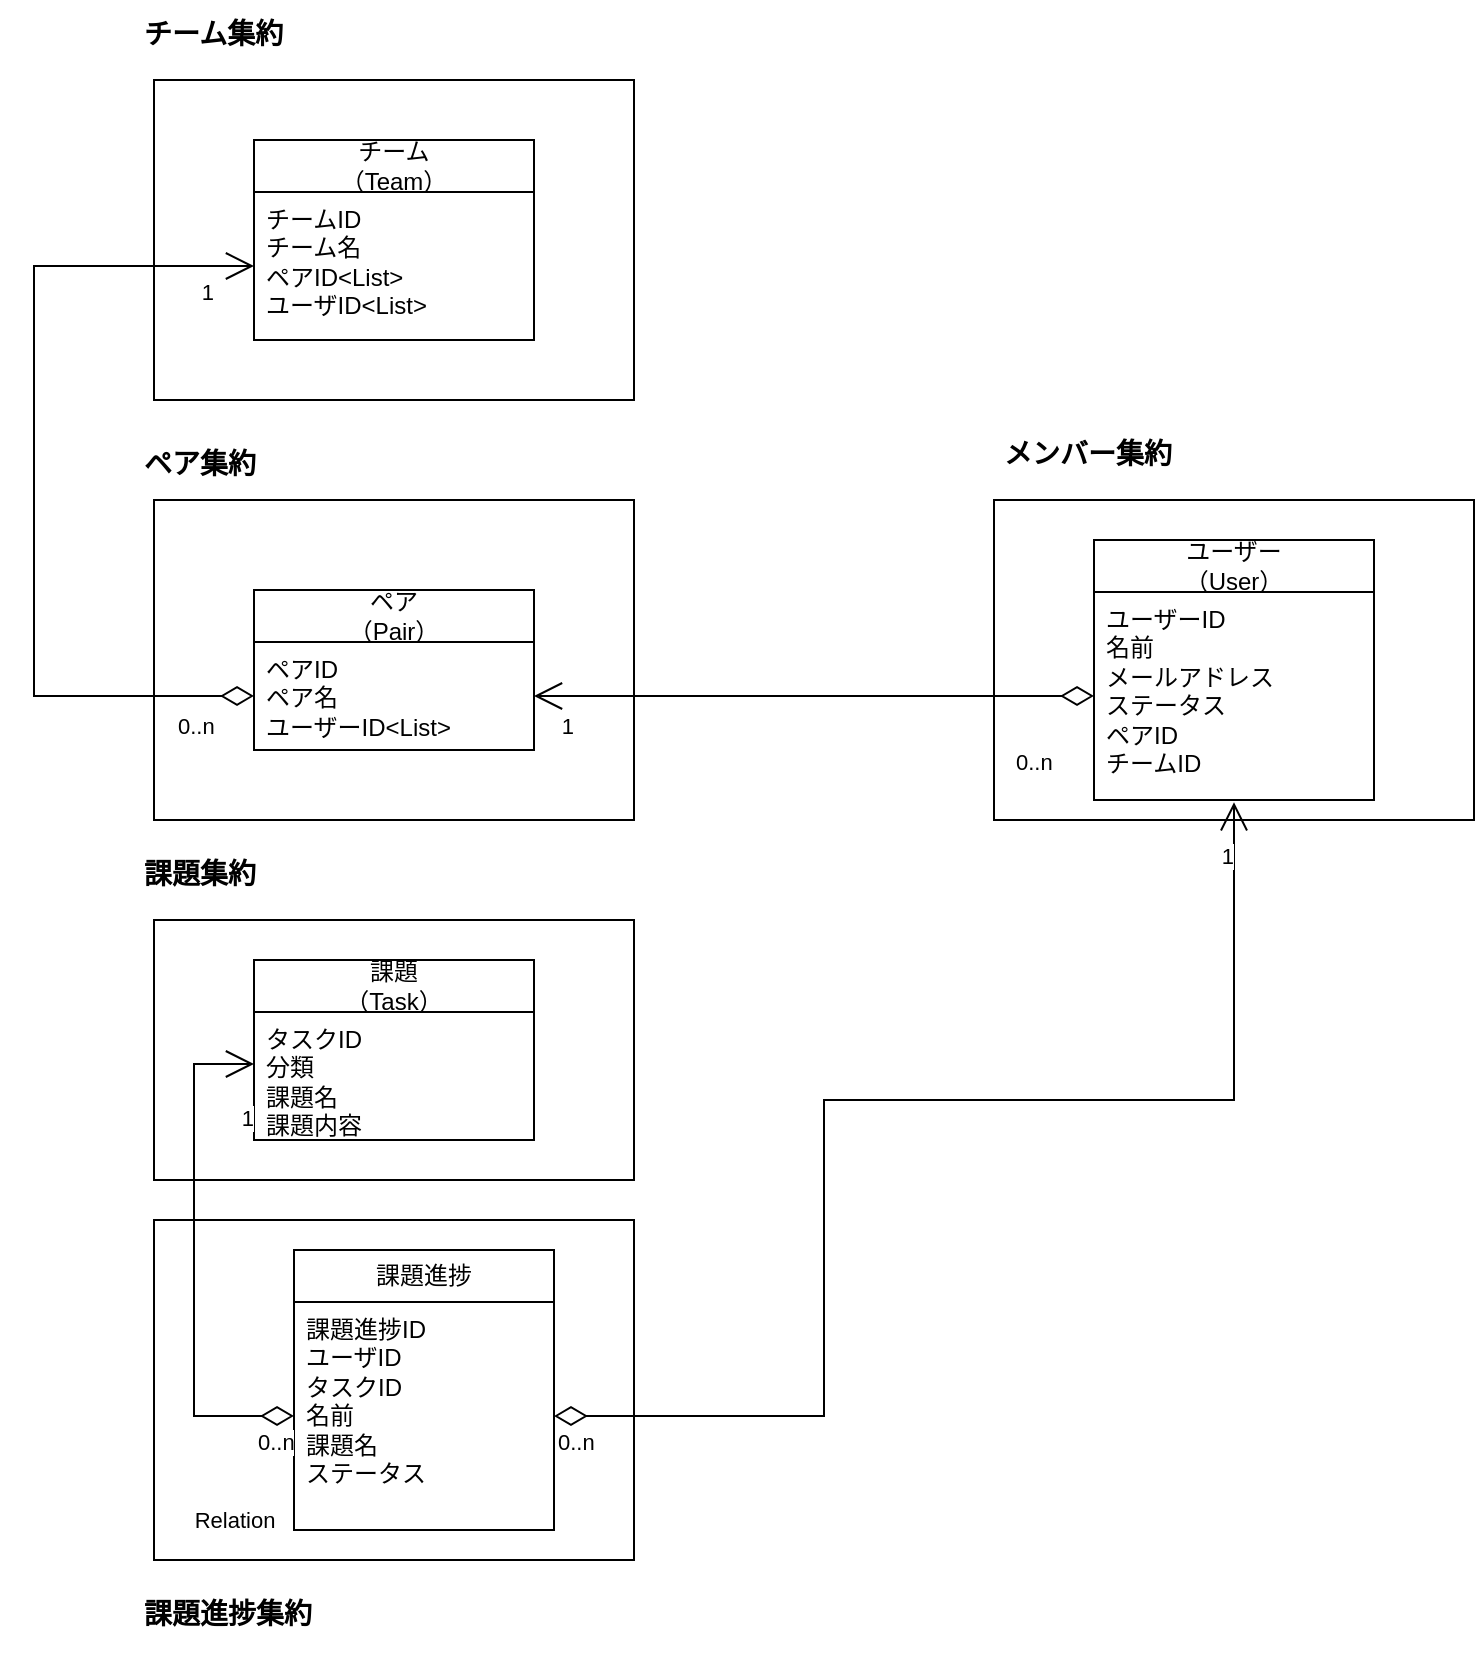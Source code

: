 <mxfile version="21.2.1" type="device" pages="2">
  <diagram name="ページ1" id="igj02TmAoY4Bnot_ovFB">
    <mxGraphModel dx="1194" dy="1843" grid="1" gridSize="10" guides="1" tooltips="1" connect="1" arrows="1" fold="1" page="1" pageScale="1" pageWidth="827" pageHeight="1169" math="0" shadow="0">
      <root>
        <mxCell id="0" />
        <mxCell id="1" parent="0" />
        <mxCell id="EEhwz7VArtqCITe4Tplz-1" value="" style="rounded=0;whiteSpace=wrap;html=1;" parent="1" vertex="1">
          <mxGeometry x="90" y="-510" width="240" height="170" as="geometry" />
        </mxCell>
        <mxCell id="_-Awk-GLsvXbPv-UONSr-7" value="" style="rounded=0;whiteSpace=wrap;html=1;" parent="1" vertex="1">
          <mxGeometry x="510" y="-870" width="240" height="160" as="geometry" />
        </mxCell>
        <mxCell id="_-Awk-GLsvXbPv-UONSr-5" value="" style="rounded=0;whiteSpace=wrap;html=1;" parent="1" vertex="1">
          <mxGeometry x="90" y="-660" width="240" height="130" as="geometry" />
        </mxCell>
        <mxCell id="_-Awk-GLsvXbPv-UONSr-3" value="" style="rounded=0;whiteSpace=wrap;html=1;" parent="1" vertex="1">
          <mxGeometry x="90" y="-1080" width="240" height="160" as="geometry" />
        </mxCell>
        <mxCell id="_-Awk-GLsvXbPv-UONSr-1" value="" style="rounded=0;whiteSpace=wrap;html=1;" parent="1" vertex="1">
          <mxGeometry x="90" y="-870" width="240" height="160" as="geometry" />
        </mxCell>
        <mxCell id="GQ_BxSRCEvURSCjZHIDy-1" value="ユーザー&lt;br&gt;（User）" style="swimlane;fontStyle=0;childLayout=stackLayout;horizontal=1;startSize=26;fillColor=none;horizontalStack=0;resizeParent=1;resizeParentMax=0;resizeLast=0;collapsible=1;marginBottom=0;whiteSpace=wrap;html=1;align=center;" parent="1" vertex="1">
          <mxGeometry x="560" y="-850" width="140" height="130" as="geometry" />
        </mxCell>
        <mxCell id="GQ_BxSRCEvURSCjZHIDy-2" value="ユーザーID&lt;br&gt;名前&lt;br&gt;メールアドレス&lt;br&gt;ステータス&lt;br&gt;ペアID&lt;br&gt;チームID" style="text;strokeColor=none;fillColor=none;align=left;verticalAlign=top;spacingLeft=4;spacingRight=4;overflow=hidden;rotatable=0;points=[[0,0.5],[1,0.5]];portConstraint=eastwest;whiteSpace=wrap;html=1;" parent="GQ_BxSRCEvURSCjZHIDy-1" vertex="1">
          <mxGeometry y="26" width="140" height="104" as="geometry" />
        </mxCell>
        <mxCell id="GQ_BxSRCEvURSCjZHIDy-9" value="ペア&lt;br&gt;（Pair）" style="swimlane;fontStyle=0;childLayout=stackLayout;horizontal=1;startSize=26;fillColor=none;horizontalStack=0;resizeParent=1;resizeParentMax=0;resizeLast=0;collapsible=1;marginBottom=0;whiteSpace=wrap;html=1;align=center;" parent="1" vertex="1">
          <mxGeometry x="140" y="-825" width="140" height="80" as="geometry" />
        </mxCell>
        <mxCell id="GQ_BxSRCEvURSCjZHIDy-10" value="ペアID&lt;br&gt;ペア名&lt;br&gt;ユーザーID&amp;lt;List&amp;gt;" style="text;strokeColor=none;fillColor=none;align=left;verticalAlign=top;spacingLeft=4;spacingRight=4;overflow=hidden;rotatable=0;points=[[0,0.5],[1,0.5]];portConstraint=eastwest;whiteSpace=wrap;html=1;" parent="GQ_BxSRCEvURSCjZHIDy-9" vertex="1">
          <mxGeometry y="26" width="140" height="54" as="geometry" />
        </mxCell>
        <mxCell id="GQ_BxSRCEvURSCjZHIDy-11" value="チーム&lt;br&gt;（Team）" style="swimlane;fontStyle=0;childLayout=stackLayout;horizontal=1;startSize=26;fillColor=none;horizontalStack=0;resizeParent=1;resizeParentMax=0;resizeLast=0;collapsible=1;marginBottom=0;whiteSpace=wrap;html=1;align=center;" parent="1" vertex="1">
          <mxGeometry x="140" y="-1050" width="140" height="100" as="geometry" />
        </mxCell>
        <mxCell id="GQ_BxSRCEvURSCjZHIDy-12" value="チームID&lt;br&gt;チーム名&lt;br&gt;ペアID&amp;lt;List&amp;gt;&lt;br&gt;ユーザID&amp;lt;List&amp;gt;" style="text;strokeColor=none;fillColor=none;align=left;verticalAlign=top;spacingLeft=4;spacingRight=4;overflow=hidden;rotatable=0;points=[[0,0.5],[1,0.5]];portConstraint=eastwest;whiteSpace=wrap;html=1;" parent="GQ_BxSRCEvURSCjZHIDy-11" vertex="1">
          <mxGeometry y="26" width="140" height="74" as="geometry" />
        </mxCell>
        <mxCell id="GQ_BxSRCEvURSCjZHIDy-13" value="課題&lt;br&gt;（Task）" style="swimlane;fontStyle=0;childLayout=stackLayout;horizontal=1;startSize=26;fillColor=none;horizontalStack=0;resizeParent=1;resizeParentMax=0;resizeLast=0;collapsible=1;marginBottom=0;whiteSpace=wrap;html=1;align=center;" parent="1" vertex="1">
          <mxGeometry x="140" y="-640" width="140" height="90" as="geometry" />
        </mxCell>
        <mxCell id="GQ_BxSRCEvURSCjZHIDy-14" value="タスクID&lt;br&gt;分類&lt;br&gt;課題名&lt;br&gt;課題内容" style="text;strokeColor=none;fillColor=none;align=left;verticalAlign=top;spacingLeft=4;spacingRight=4;overflow=hidden;rotatable=0;points=[[0,0.5],[1,0.5]];portConstraint=eastwest;whiteSpace=wrap;html=1;" parent="GQ_BxSRCEvURSCjZHIDy-13" vertex="1">
          <mxGeometry y="26" width="140" height="64" as="geometry" />
        </mxCell>
        <mxCell id="F4fhkay_HacwlURnPDel-1" value="課題進捗" style="swimlane;fontStyle=0;childLayout=stackLayout;horizontal=1;startSize=26;fillColor=none;horizontalStack=0;resizeParent=1;resizeParentMax=0;resizeLast=0;collapsible=1;marginBottom=0;whiteSpace=wrap;html=1;align=center;" parent="1" vertex="1">
          <mxGeometry x="160" y="-495" width="130" height="140" as="geometry" />
        </mxCell>
        <mxCell id="F4fhkay_HacwlURnPDel-2" value="課題進捗ID&lt;br&gt;ユーザID&lt;br&gt;タスクID&lt;br&gt;名前&lt;br&gt;課題名&lt;br&gt;ステータス" style="text;strokeColor=none;fillColor=none;align=left;verticalAlign=top;spacingLeft=4;spacingRight=4;overflow=hidden;rotatable=0;points=[[0,0.5],[1,0.5]];portConstraint=eastwest;whiteSpace=wrap;html=1;" parent="F4fhkay_HacwlURnPDel-1" vertex="1">
          <mxGeometry y="26" width="130" height="114" as="geometry" />
        </mxCell>
        <mxCell id="RBhCMCIcIr0PxwT3AeKr-3" value="Relation" style="endArrow=open;html=1;endSize=12;startArrow=diamondThin;startSize=14;startFill=0;edgeStyle=orthogonalEdgeStyle;rounded=0;exitX=0;exitY=0.5;exitDx=0;exitDy=0;" parent="1" source="F4fhkay_HacwlURnPDel-2" edge="1">
          <mxGeometry x="-1" y="35" relative="1" as="geometry">
            <mxPoint x="450" y="-749" as="sourcePoint" />
            <mxPoint x="140" y="-588" as="targetPoint" />
            <mxPoint x="-30" y="17" as="offset" />
            <Array as="points">
              <mxPoint x="110" y="-412" />
              <mxPoint x="110" y="-588" />
            </Array>
          </mxGeometry>
        </mxCell>
        <mxCell id="RBhCMCIcIr0PxwT3AeKr-4" value="0..n" style="edgeLabel;resizable=0;html=1;align=left;verticalAlign=top;" parent="RBhCMCIcIr0PxwT3AeKr-3" connectable="0" vertex="1">
          <mxGeometry x="-1" relative="1" as="geometry">
            <mxPoint x="-20" as="offset" />
          </mxGeometry>
        </mxCell>
        <mxCell id="RBhCMCIcIr0PxwT3AeKr-5" value="1" style="edgeLabel;resizable=0;html=1;align=right;verticalAlign=top;" parent="RBhCMCIcIr0PxwT3AeKr-3" connectable="0" vertex="1">
          <mxGeometry x="1" relative="1" as="geometry">
            <mxPoint y="14" as="offset" />
          </mxGeometry>
        </mxCell>
        <mxCell id="F4fhkay_HacwlURnPDel-3" value="" style="endArrow=open;html=1;endSize=12;startArrow=diamondThin;startSize=14;startFill=0;edgeStyle=orthogonalEdgeStyle;rounded=0;exitX=1;exitY=0.5;exitDx=0;exitDy=0;entryX=0.5;entryY=1.011;entryDx=0;entryDy=0;entryPerimeter=0;" parent="1" source="F4fhkay_HacwlURnPDel-2" target="GQ_BxSRCEvURSCjZHIDy-2" edge="1">
          <mxGeometry relative="1" as="geometry">
            <mxPoint x="461" y="-723" as="sourcePoint" />
            <mxPoint x="330" y="-732" as="targetPoint" />
            <mxPoint as="offset" />
            <Array as="points">
              <mxPoint x="425" y="-412" />
              <mxPoint x="425" y="-570" />
              <mxPoint x="630" y="-570" />
            </Array>
          </mxGeometry>
        </mxCell>
        <mxCell id="F4fhkay_HacwlURnPDel-4" value="0..n" style="edgeLabel;resizable=0;html=1;align=left;verticalAlign=top;" parent="F4fhkay_HacwlURnPDel-3" connectable="0" vertex="1">
          <mxGeometry x="-1" relative="1" as="geometry" />
        </mxCell>
        <mxCell id="F4fhkay_HacwlURnPDel-5" value="1" style="edgeLabel;resizable=0;html=1;align=right;verticalAlign=top;" parent="F4fhkay_HacwlURnPDel-3" connectable="0" vertex="1">
          <mxGeometry x="1" relative="1" as="geometry">
            <mxPoint y="14" as="offset" />
          </mxGeometry>
        </mxCell>
        <mxCell id="_-Awk-GLsvXbPv-UONSr-2" value="&lt;h1 style=&quot;font-size: 14px;&quot;&gt;チーム集約&lt;/h1&gt;" style="text;html=1;strokeColor=none;fillColor=none;spacing=5;spacingTop=-20;whiteSpace=wrap;overflow=hidden;rounded=0;fontSize=14;" parent="1" vertex="1">
          <mxGeometry x="80" y="-1110" width="190" height="30" as="geometry" />
        </mxCell>
        <mxCell id="_-Awk-GLsvXbPv-UONSr-4" value="&lt;h1 style=&quot;font-size: 14px;&quot;&gt;ペア集約&lt;/h1&gt;" style="text;html=1;strokeColor=none;fillColor=none;spacing=5;spacingTop=-20;whiteSpace=wrap;overflow=hidden;rounded=0;fontSize=14;" parent="1" vertex="1">
          <mxGeometry x="80" y="-895" width="190" height="30" as="geometry" />
        </mxCell>
        <mxCell id="_-Awk-GLsvXbPv-UONSr-6" value="&lt;h1 style=&quot;font-size: 14px;&quot;&gt;課題集約&lt;/h1&gt;" style="text;html=1;strokeColor=none;fillColor=none;spacing=5;spacingTop=-20;whiteSpace=wrap;overflow=hidden;rounded=0;fontSize=14;" parent="1" vertex="1">
          <mxGeometry x="80" y="-690" width="190" height="30" as="geometry" />
        </mxCell>
        <mxCell id="_-Awk-GLsvXbPv-UONSr-9" value="&lt;h1 style=&quot;font-size: 14px;&quot;&gt;メンバー集約&lt;/h1&gt;" style="text;html=1;strokeColor=none;fillColor=none;spacing=5;spacingTop=-20;whiteSpace=wrap;overflow=hidden;rounded=0;fontSize=14;" parent="1" vertex="1">
          <mxGeometry x="510" y="-900" width="190" height="30" as="geometry" />
        </mxCell>
        <mxCell id="_-Awk-GLsvXbPv-UONSr-28" value="" style="endArrow=open;html=1;endSize=12;startArrow=diamondThin;startSize=14;startFill=0;edgeStyle=orthogonalEdgeStyle;rounded=0;entryX=0;entryY=0.5;entryDx=0;entryDy=0;" parent="1" source="GQ_BxSRCEvURSCjZHIDy-10" target="GQ_BxSRCEvURSCjZHIDy-12" edge="1">
          <mxGeometry relative="1" as="geometry">
            <mxPoint y="-810" as="sourcePoint" />
            <mxPoint x="100" y="-1020.5" as="targetPoint" />
            <Array as="points">
              <mxPoint x="30" y="-772" />
              <mxPoint x="30" y="-987" />
            </Array>
          </mxGeometry>
        </mxCell>
        <mxCell id="_-Awk-GLsvXbPv-UONSr-29" value="0..n" style="edgeLabel;resizable=0;html=1;align=left;verticalAlign=top;" parent="_-Awk-GLsvXbPv-UONSr-28" connectable="0" vertex="1">
          <mxGeometry x="-1" relative="1" as="geometry">
            <mxPoint x="-40" y="2" as="offset" />
          </mxGeometry>
        </mxCell>
        <mxCell id="_-Awk-GLsvXbPv-UONSr-30" value="1" style="edgeLabel;resizable=0;html=1;align=right;verticalAlign=top;" parent="_-Awk-GLsvXbPv-UONSr-28" connectable="0" vertex="1">
          <mxGeometry x="1" relative="1" as="geometry">
            <mxPoint x="-20" as="offset" />
          </mxGeometry>
        </mxCell>
        <mxCell id="_-Awk-GLsvXbPv-UONSr-31" value="" style="endArrow=open;html=1;endSize=12;startArrow=diamondThin;startSize=14;startFill=0;edgeStyle=orthogonalEdgeStyle;rounded=0;entryX=1;entryY=0.5;entryDx=0;entryDy=0;exitX=0;exitY=0.5;exitDx=0;exitDy=0;" parent="1" source="GQ_BxSRCEvURSCjZHIDy-2" target="GQ_BxSRCEvURSCjZHIDy-10" edge="1">
          <mxGeometry relative="1" as="geometry">
            <mxPoint x="400" y="-675.5" as="sourcePoint" />
            <mxPoint x="560" y="-675.5" as="targetPoint" />
            <Array as="points">
              <mxPoint x="280" y="-772" />
            </Array>
          </mxGeometry>
        </mxCell>
        <mxCell id="_-Awk-GLsvXbPv-UONSr-33" value="1" style="edgeLabel;resizable=0;html=1;align=right;verticalAlign=top;" parent="_-Awk-GLsvXbPv-UONSr-31" connectable="0" vertex="1">
          <mxGeometry x="1" relative="1" as="geometry">
            <mxPoint x="20" y="2" as="offset" />
          </mxGeometry>
        </mxCell>
        <mxCell id="EEhwz7VArtqCITe4Tplz-2" value="&lt;h1 style=&quot;font-size: 14px;&quot;&gt;課題進捗集約&lt;/h1&gt;" style="text;html=1;strokeColor=none;fillColor=none;spacing=5;spacingTop=-20;whiteSpace=wrap;overflow=hidden;rounded=0;fontSize=14;" parent="1" vertex="1">
          <mxGeometry x="80" y="-320" width="190" height="30" as="geometry" />
        </mxCell>
        <mxCell id="w49LGK5BrzQhAfHKFfca-1" value="0..n" style="edgeLabel;resizable=0;html=1;align=left;verticalAlign=top;" parent="1" connectable="0" vertex="1">
          <mxGeometry x="170" y="-775" as="geometry">
            <mxPoint x="349" y="23" as="offset" />
          </mxGeometry>
        </mxCell>
      </root>
    </mxGraphModel>
  </diagram>
  <diagram id="TNz4s0Rb14Wo9a-OYG2d" name="ページ2">
    <mxGraphModel dx="1194" dy="674" grid="1" gridSize="10" guides="1" tooltips="1" connect="1" arrows="1" fold="1" page="1" pageScale="1" pageWidth="827" pageHeight="1169" math="0" shadow="0">
      <root>
        <mxCell id="0" />
        <mxCell id="1" parent="0" />
      </root>
    </mxGraphModel>
  </diagram>
</mxfile>
